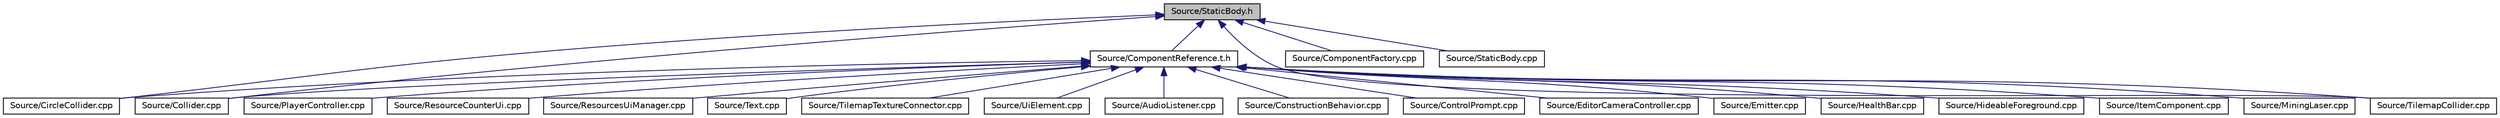 digraph "Source/StaticBody.h"
{
 // LATEX_PDF_SIZE
  edge [fontname="Helvetica",fontsize="10",labelfontname="Helvetica",labelfontsize="10"];
  node [fontname="Helvetica",fontsize="10",shape=record];
  Node1 [label="Source/StaticBody.h",height=0.2,width=0.4,color="black", fillcolor="grey75", style="filled", fontcolor="black",tooltip="pysics body which can be collided with and does not move"];
  Node1 -> Node2 [dir="back",color="midnightblue",fontsize="10",style="solid"];
  Node2 [label="Source/CircleCollider.cpp",height=0.2,width=0.4,color="black", fillcolor="white", style="filled",URL="$CircleCollider_8cpp.html",tooltip="Circle-shaped collider."];
  Node1 -> Node3 [dir="back",color="midnightblue",fontsize="10",style="solid"];
  Node3 [label="Source/Collider.cpp",height=0.2,width=0.4,color="black", fillcolor="white", style="filled",URL="$Collider_8cpp.html",tooltip="Base component for detecting collisions."];
  Node1 -> Node4 [dir="back",color="midnightblue",fontsize="10",style="solid"];
  Node4 [label="Source/ComponentFactory.cpp",height=0.2,width=0.4,color="black", fillcolor="white", style="filled",URL="$ComponentFactory_8cpp.html",tooltip="Definitions for the component factory class."];
  Node1 -> Node5 [dir="back",color="midnightblue",fontsize="10",style="solid"];
  Node5 [label="Source/ComponentReference.t.h",height=0.2,width=0.4,color="black", fillcolor="white", style="filled",URL="$ComponentReference_8t_8h.html",tooltip="a reference to a component in the scene"];
  Node5 -> Node6 [dir="back",color="midnightblue",fontsize="10",style="solid"];
  Node6 [label="Source/AudioListener.cpp",height=0.2,width=0.4,color="black", fillcolor="white", style="filled",URL="$AudioListener_8cpp.html",tooltip="Component that picks up spatial audio."];
  Node5 -> Node2 [dir="back",color="midnightblue",fontsize="10",style="solid"];
  Node5 -> Node3 [dir="back",color="midnightblue",fontsize="10",style="solid"];
  Node5 -> Node7 [dir="back",color="midnightblue",fontsize="10",style="solid"];
  Node7 [label="Source/ConstructionBehavior.cpp",height=0.2,width=0.4,color="black", fillcolor="white", style="filled",URL="$ConstructionBehavior_8cpp.html",tooltip="handles the construction of towers and modification of terrain"];
  Node5 -> Node8 [dir="back",color="midnightblue",fontsize="10",style="solid"];
  Node8 [label="Source/ControlPrompt.cpp",height=0.2,width=0.4,color="black", fillcolor="white", style="filled",URL="$ControlPrompt_8cpp.html",tooltip="Displays a control prompt for an ActionReference."];
  Node5 -> Node9 [dir="back",color="midnightblue",fontsize="10",style="solid"];
  Node9 [label="Source/EditorCameraController.cpp",height=0.2,width=0.4,color="black", fillcolor="white", style="filled",URL="$EditorCameraController_8cpp.html",tooltip="controls the camera while in the editor"];
  Node5 -> Node10 [dir="back",color="midnightblue",fontsize="10",style="solid"];
  Node10 [label="Source/Emitter.cpp",height=0.2,width=0.4,color="black", fillcolor="white", style="filled",URL="$Emitter_8cpp.html",tooltip="Controls timing of particle emissions, and their init data."];
  Node5 -> Node11 [dir="back",color="midnightblue",fontsize="10",style="solid"];
  Node11 [label="Source/HealthBar.cpp",height=0.2,width=0.4,color="black", fillcolor="white", style="filled",URL="$HealthBar_8cpp.html",tooltip="health bar UI that displays offset from an Entity with a Health component"];
  Node5 -> Node12 [dir="back",color="midnightblue",fontsize="10",style="solid"];
  Node12 [label="Source/HideableForeground.cpp",height=0.2,width=0.4,color="black", fillcolor="white", style="filled",URL="$HideableForeground_8cpp.html",tooltip="Component that hides an attached Sprite when it overlaps something."];
  Node5 -> Node13 [dir="back",color="midnightblue",fontsize="10",style="solid"];
  Node13 [label="Source/ItemComponent.cpp",height=0.2,width=0.4,color="black", fillcolor="white", style="filled",URL="$ItemComponent_8cpp.html",tooltip="Item in the world that can be picked up."];
  Node5 -> Node14 [dir="back",color="midnightblue",fontsize="10",style="solid"];
  Node14 [label="Source/MiningLaser.cpp",height=0.2,width=0.4,color="black", fillcolor="white", style="filled",URL="$MiningLaser_8cpp.html",tooltip="Digging laser controllable by an entity."];
  Node5 -> Node15 [dir="back",color="midnightblue",fontsize="10",style="solid"];
  Node15 [label="Source/PlayerController.cpp",height=0.2,width=0.4,color="black", fillcolor="white", style="filled",URL="$PlayerController_8cpp.html",tooltip="PlayerController Behaviour Class."];
  Node5 -> Node16 [dir="back",color="midnightblue",fontsize="10",style="solid"];
  Node16 [label="Source/ResourceCounterUi.cpp",height=0.2,width=0.4,color="black", fillcolor="white", style="filled",URL="$ResourceCounterUi_8cpp.html",tooltip="Ui Component that displays a resource sprite and a count."];
  Node5 -> Node17 [dir="back",color="midnightblue",fontsize="10",style="solid"];
  Node17 [label="Source/ResourcesUiManager.cpp",height=0.2,width=0.4,color="black", fillcolor="white", style="filled",URL="$ResourcesUiManager_8cpp.html",tooltip="Component that manages the UI for displaying what resources a player currently has."];
  Node5 -> Node18 [dir="back",color="midnightblue",fontsize="10",style="solid"];
  Node18 [label="Source/Text.cpp",height=0.2,width=0.4,color="black", fillcolor="white", style="filled",URL="$Text_8cpp.html",tooltip="Component that makes use of Tilemap to draw text."];
  Node5 -> Node19 [dir="back",color="midnightblue",fontsize="10",style="solid"];
  Node19 [label="Source/TilemapCollider.cpp",height=0.2,width=0.4,color="black", fillcolor="white", style="filled",URL="$TilemapCollider_8cpp.html",tooltip="tilemap collider"];
  Node5 -> Node20 [dir="back",color="midnightblue",fontsize="10",style="solid"];
  Node20 [label="Source/TilemapTextureConnector.cpp",height=0.2,width=0.4,color="black", fillcolor="white", style="filled",URL="$TilemapTextureConnector_8cpp.html",tooltip="Component that uses a parent 'source' tilemap to update a child tilemap with connected textures."];
  Node5 -> Node21 [dir="back",color="midnightblue",fontsize="10",style="solid"];
  Node21 [label="Source/UiElement.cpp",height=0.2,width=0.4,color="black", fillcolor="white", style="filled",URL="$UiElement_8cpp.html",tooltip="Ui element component."];
  Node1 -> Node22 [dir="back",color="midnightblue",fontsize="10",style="solid"];
  Node22 [label="Source/StaticBody.cpp",height=0.2,width=0.4,color="black", fillcolor="white", style="filled",URL="$StaticBody_8cpp.html",tooltip="pysics body which can be collided with and does not move"];
  Node1 -> Node19 [dir="back",color="midnightblue",fontsize="10",style="solid"];
}
